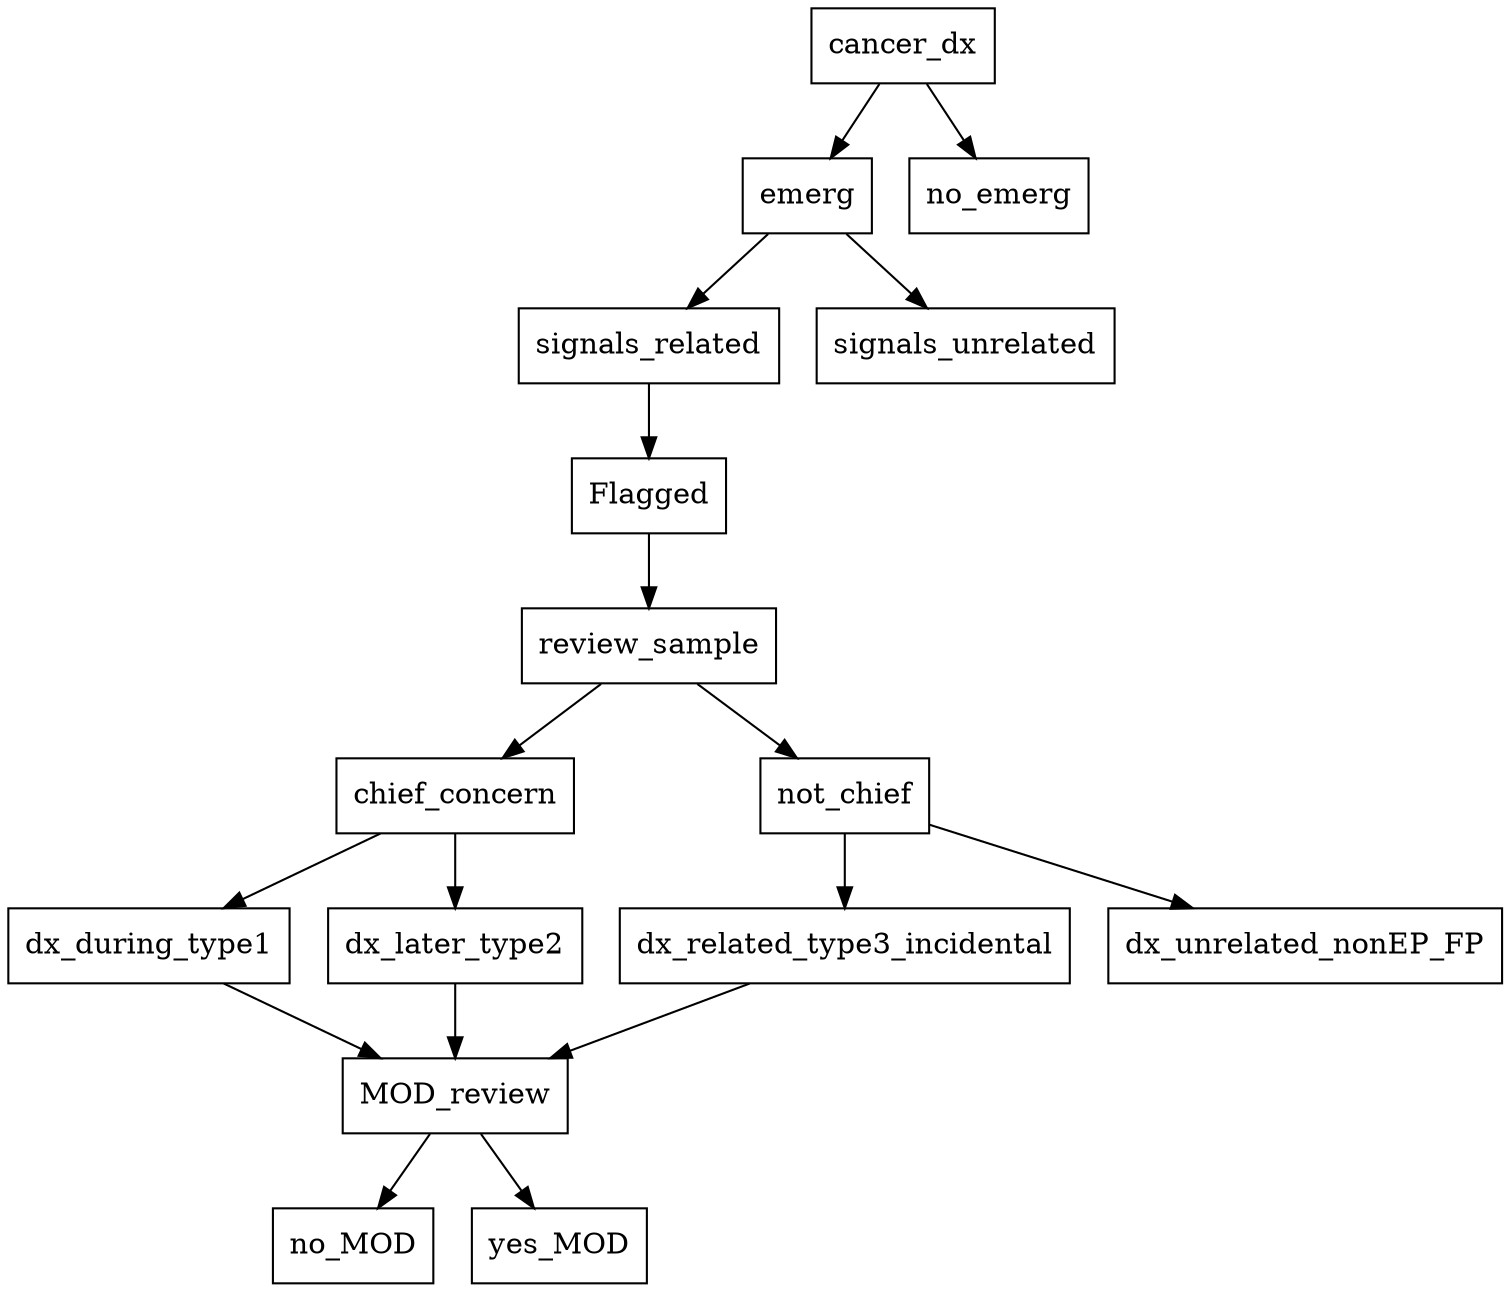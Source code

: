 digraph{

# Nodes

Flagged[shape=rectangle]
MOD_review[shape=rectangle]
cancer_dx[shape=rectangle]
chief_concern[shape=rectangle]
dx_during_type1[shape=rectangle]
dx_later_type2[shape=rectangle]
dx_related_type3_incidental[shape=rectangle]
dx_unrelated_nonEP_FP[shape=rectangle]
emerg[shape=rectangle]
no_MOD[shape=rectangle]
no_emerg[shape=rectangle]
not_chief[shape=rectangle]
review_sample[shape=rectangle]
signals_related[shape=rectangle]
signals_unrelated[shape=rectangle]
yes_MOD[shape=rectangle]

# Edges

cancer_dx -> no_emerg
cancer_dx -> emerg
emerg -> signals_unrelated
emerg -> signals_related
signals_related -> Flagged

Flagged -> review_sample
review_sample -> chief_concern
review_sample -> not_chief
chief_concern -> dx_during_type1
chief_concern -> dx_later_type2
not_chief -> dx_related_type3_incidental
not_chief -> dx_unrelated_nonEP_FP

dx_during_type1 -> MOD_review
dx_later_type2 -> MOD_review
dx_related_type3_incidental -> MOD_review

MOD_review -> yes_MOD
MOD_review -> no_MOD

}
